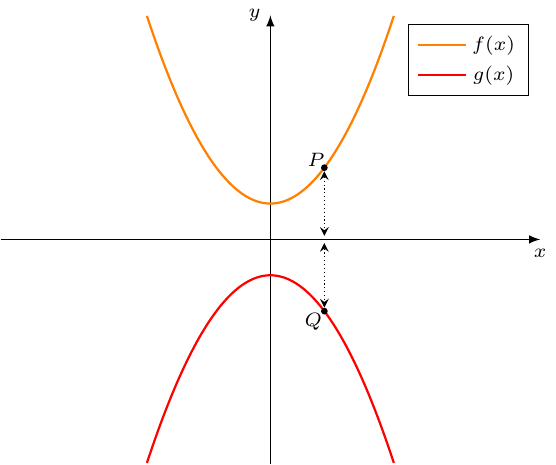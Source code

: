 \documentclass[crop]{standalone}
\usepackage[dvipsnames]{xcolor}
\usepackage{tikz}
\usepackage{pgfplots}
\pgfplotsset{compat=1.18}
\usetikzlibrary{shapes.geometric,positioning}
\begin{document}
  \begin{tikzpicture}[font=\scriptsize]
    \begin{axis}[%
      axis x line=center,axis y line=center,
      % axis on top,
      % unit vector ratio={1 1},
      xlabel={$x$},ylabel={$y$},
      xlabel style={below},ylabel style={left},
      xmin=-5,xmax=5,xtick=\empty,
      ymin=-6.25,ymax=6.25,ytick=\empty,
      restrict y to domain=-6.25:6.25,
      axis line style={-latex},
      legend entries={$f(x)$,$g(x)$},
      legend columns=1,
      legend style={at={(axis cs:4.8,6)}},
      declare function={
        f(\x) = \x^2 + 1;
        g(\x) = -f(\x);
      }
    ]%
      \addplot[mark=none,domain=-5:5,color=orange,thick,samples=1000]{f(x)};
      \addplot[mark=none,domain=-5:5,color=red,thick,samples=1000]{g(x)};

      \def\x{1};

      \draw[fill=black] (\x,{f(\x)}) circle (1pt);
      \node[yshift=0.3em,xshift=-0.3em] at (\x,{f(\x)}) {$P$};

      \draw[fill=black] (\x,{g(\x)}) circle (1pt);
      \node[yshift=-0.4em,xshift=-0.4em] at (\x,{g(\x)}) {$Q$};

      \draw[stealth-stealth,densely dotted] (\x,{f(\x)-0.1}) -- (\x,{0.1});
      \draw[stealth-stealth,densely dotted] (\x,{-0.1}) -- (\x,{g(\x)+0.1});
    \end{axis}
  \end{tikzpicture}%
\end{document}